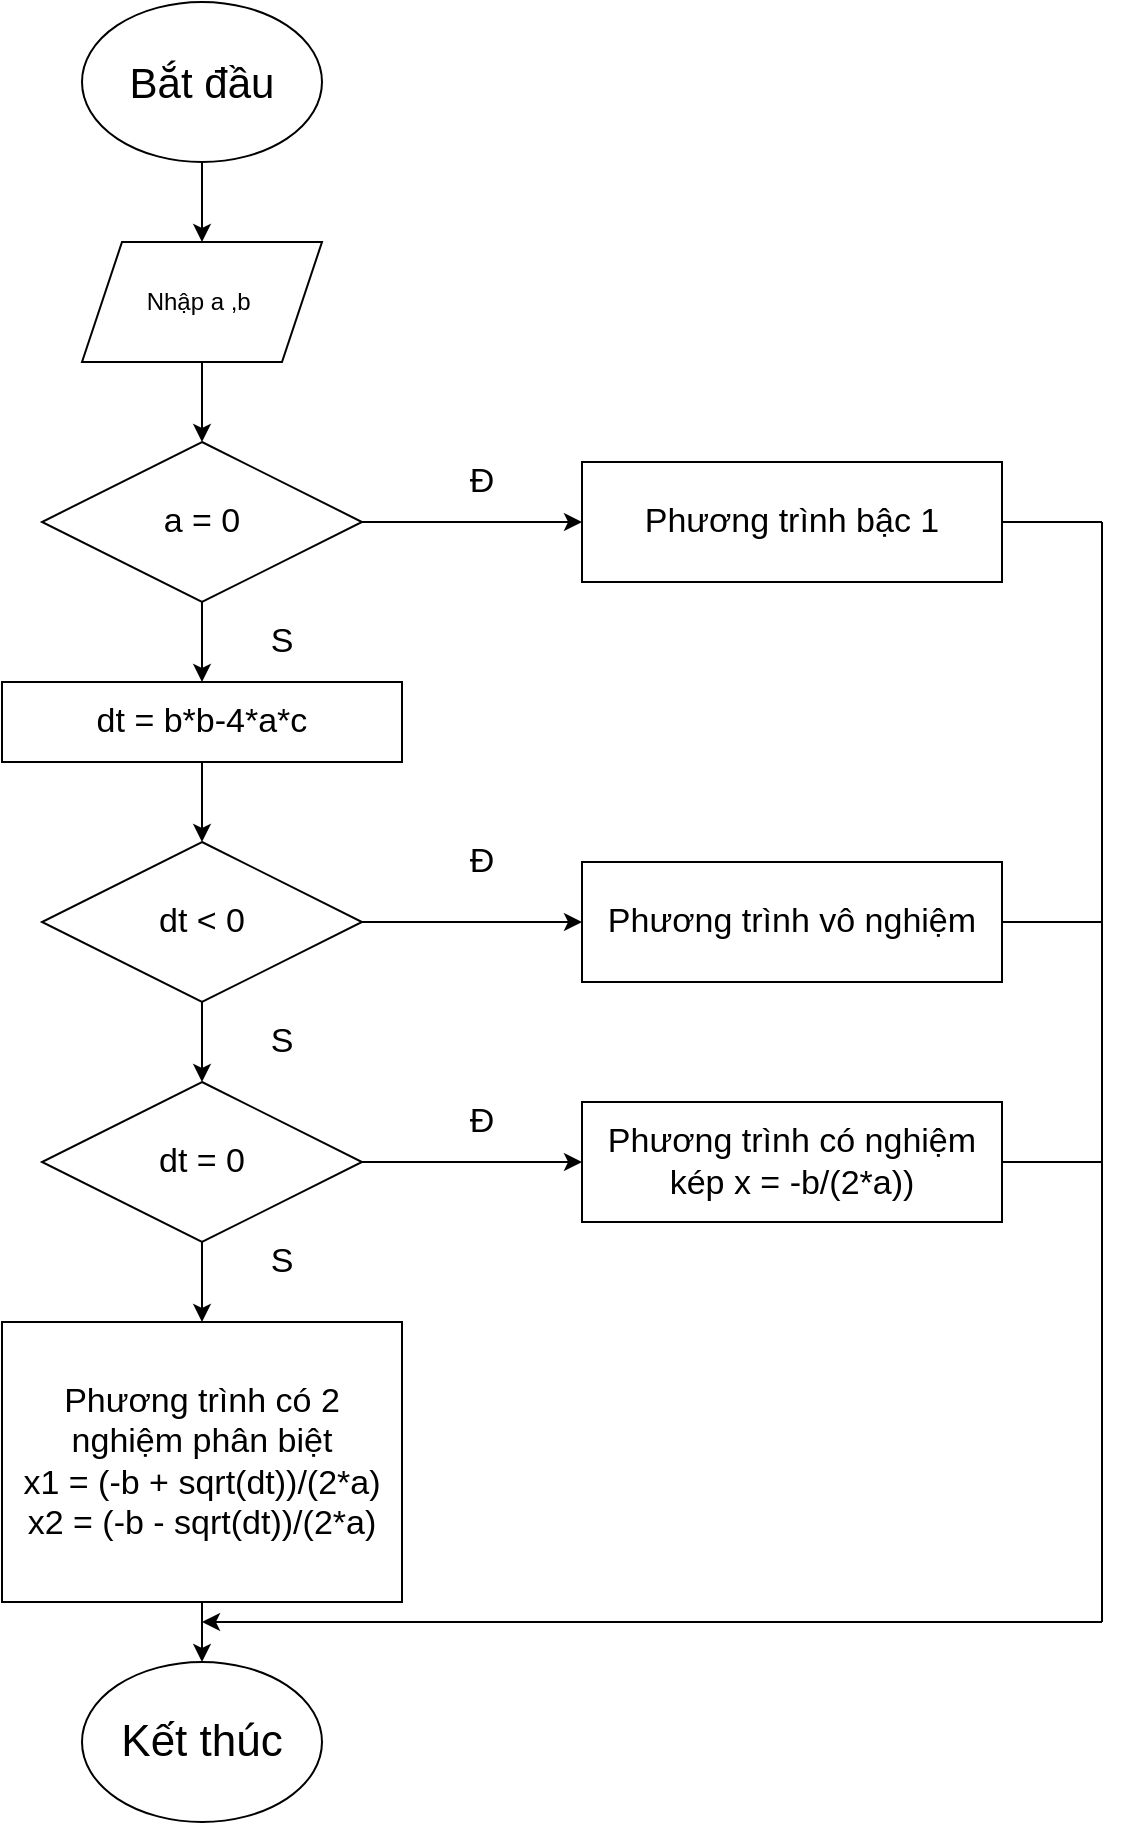 <mxfile version="15.2.7" type="github">
  <diagram id="7vaSENDy1p2W6-R5xNP_" name="Page-1">
    <mxGraphModel dx="868" dy="482" grid="1" gridSize="10" guides="1" tooltips="1" connect="1" arrows="1" fold="1" page="1" pageScale="1" pageWidth="827" pageHeight="1169" math="0" shadow="0">
      <root>
        <mxCell id="0" />
        <mxCell id="1" parent="0" />
        <mxCell id="0lBaA-p3WLzCFRZYkVHC-1" value="&lt;font style=&quot;font-size: 21px&quot;&gt;Bắt đầu&lt;/font&gt;" style="ellipse;whiteSpace=wrap;html=1;" parent="1" vertex="1">
          <mxGeometry x="370" y="210" width="120" height="80" as="geometry" />
        </mxCell>
        <mxCell id="0lBaA-p3WLzCFRZYkVHC-2" value="Nhập a ,b&amp;nbsp;" style="shape=parallelogram;perimeter=parallelogramPerimeter;whiteSpace=wrap;html=1;fixedSize=1;" parent="1" vertex="1">
          <mxGeometry x="370" y="330" width="120" height="60" as="geometry" />
        </mxCell>
        <mxCell id="0lBaA-p3WLzCFRZYkVHC-12" value="" style="endArrow=classic;html=1;exitX=0.5;exitY=1;exitDx=0;exitDy=0;entryX=0.5;entryY=0;entryDx=0;entryDy=0;" parent="1" source="0lBaA-p3WLzCFRZYkVHC-1" target="0lBaA-p3WLzCFRZYkVHC-2" edge="1">
          <mxGeometry width="50" height="50" relative="1" as="geometry">
            <mxPoint x="420" y="340" as="sourcePoint" />
            <mxPoint x="470" y="290" as="targetPoint" />
          </mxGeometry>
        </mxCell>
        <mxCell id="0lBaA-p3WLzCFRZYkVHC-13" value="" style="endArrow=classic;html=1;exitX=0.5;exitY=1;exitDx=0;exitDy=0;entryX=0.5;entryY=0;entryDx=0;entryDy=0;" parent="1" source="0lBaA-p3WLzCFRZYkVHC-2" edge="1">
          <mxGeometry width="50" height="50" relative="1" as="geometry">
            <mxPoint x="390" y="460" as="sourcePoint" />
            <mxPoint x="430" y="430" as="targetPoint" />
          </mxGeometry>
        </mxCell>
        <mxCell id="0lBaA-p3WLzCFRZYkVHC-43" value="" style="edgeStyle=orthogonalEdgeStyle;rounded=0;orthogonalLoop=1;jettySize=auto;html=1;fontSize=17;" parent="1" source="0lBaA-p3WLzCFRZYkVHC-30" target="0lBaA-p3WLzCFRZYkVHC-31" edge="1">
          <mxGeometry relative="1" as="geometry" />
        </mxCell>
        <mxCell id="0lBaA-p3WLzCFRZYkVHC-49" value="" style="edgeStyle=orthogonalEdgeStyle;rounded=0;orthogonalLoop=1;jettySize=auto;html=1;fontSize=17;" parent="1" source="0lBaA-p3WLzCFRZYkVHC-30" target="0lBaA-p3WLzCFRZYkVHC-36" edge="1">
          <mxGeometry relative="1" as="geometry" />
        </mxCell>
        <mxCell id="0lBaA-p3WLzCFRZYkVHC-30" value="a = 0" style="rhombus;whiteSpace=wrap;html=1;fontSize=17;" parent="1" vertex="1">
          <mxGeometry x="350" y="430" width="160" height="80" as="geometry" />
        </mxCell>
        <mxCell id="0lBaA-p3WLzCFRZYkVHC-45" value="" style="edgeStyle=orthogonalEdgeStyle;rounded=0;orthogonalLoop=1;jettySize=auto;html=1;fontSize=17;" parent="1" source="0lBaA-p3WLzCFRZYkVHC-31" target="0lBaA-p3WLzCFRZYkVHC-32" edge="1">
          <mxGeometry relative="1" as="geometry" />
        </mxCell>
        <mxCell id="0lBaA-p3WLzCFRZYkVHC-31" value="dt = b*b-4*a*c" style="rounded=0;whiteSpace=wrap;html=1;fontSize=17;" parent="1" vertex="1">
          <mxGeometry x="330" y="550" width="200" height="40" as="geometry" />
        </mxCell>
        <mxCell id="0lBaA-p3WLzCFRZYkVHC-46" value="" style="edgeStyle=orthogonalEdgeStyle;rounded=0;orthogonalLoop=1;jettySize=auto;html=1;fontSize=17;" parent="1" source="0lBaA-p3WLzCFRZYkVHC-32" target="0lBaA-p3WLzCFRZYkVHC-35" edge="1">
          <mxGeometry relative="1" as="geometry" />
        </mxCell>
        <mxCell id="0lBaA-p3WLzCFRZYkVHC-50" value="" style="edgeStyle=orthogonalEdgeStyle;rounded=0;orthogonalLoop=1;jettySize=auto;html=1;fontSize=17;" parent="1" source="0lBaA-p3WLzCFRZYkVHC-32" target="0lBaA-p3WLzCFRZYkVHC-39" edge="1">
          <mxGeometry relative="1" as="geometry" />
        </mxCell>
        <mxCell id="0lBaA-p3WLzCFRZYkVHC-32" value="dt &amp;lt; 0" style="rhombus;whiteSpace=wrap;html=1;fontSize=17;" parent="1" vertex="1">
          <mxGeometry x="350" y="630" width="160" height="80" as="geometry" />
        </mxCell>
        <mxCell id="0lBaA-p3WLzCFRZYkVHC-47" value="" style="edgeStyle=orthogonalEdgeStyle;rounded=0;orthogonalLoop=1;jettySize=auto;html=1;fontSize=17;" parent="1" source="0lBaA-p3WLzCFRZYkVHC-35" target="0lBaA-p3WLzCFRZYkVHC-37" edge="1">
          <mxGeometry relative="1" as="geometry" />
        </mxCell>
        <mxCell id="0lBaA-p3WLzCFRZYkVHC-51" value="" style="edgeStyle=orthogonalEdgeStyle;rounded=0;orthogonalLoop=1;jettySize=auto;html=1;fontSize=17;" parent="1" source="0lBaA-p3WLzCFRZYkVHC-35" target="0lBaA-p3WLzCFRZYkVHC-42" edge="1">
          <mxGeometry relative="1" as="geometry" />
        </mxCell>
        <mxCell id="0lBaA-p3WLzCFRZYkVHC-35" value="dt = 0" style="rhombus;whiteSpace=wrap;html=1;fontSize=17;" parent="1" vertex="1">
          <mxGeometry x="350" y="750" width="160" height="80" as="geometry" />
        </mxCell>
        <mxCell id="0lBaA-p3WLzCFRZYkVHC-36" value="Phương trình bậc 1" style="rounded=0;whiteSpace=wrap;html=1;fontSize=17;" parent="1" vertex="1">
          <mxGeometry x="620" y="440" width="210" height="60" as="geometry" />
        </mxCell>
        <mxCell id="0lBaA-p3WLzCFRZYkVHC-48" value="" style="edgeStyle=orthogonalEdgeStyle;rounded=0;orthogonalLoop=1;jettySize=auto;html=1;fontSize=17;" parent="1" source="0lBaA-p3WLzCFRZYkVHC-37" target="0lBaA-p3WLzCFRZYkVHC-38" edge="1">
          <mxGeometry relative="1" as="geometry" />
        </mxCell>
        <mxCell id="0lBaA-p3WLzCFRZYkVHC-37" value="Phương trình có 2 nghiệm phân biệt&lt;br&gt;x1 = (-b + sqrt(dt))/(2*a)&lt;br&gt;x2 = (-b - sqrt(dt))/(2*a)" style="rounded=0;whiteSpace=wrap;html=1;fontSize=17;" parent="1" vertex="1">
          <mxGeometry x="330" y="870" width="200" height="140" as="geometry" />
        </mxCell>
        <mxCell id="0lBaA-p3WLzCFRZYkVHC-38" value="&lt;font style=&quot;font-size: 22px&quot;&gt;Kết thúc&lt;/font&gt;" style="ellipse;whiteSpace=wrap;html=1;fontSize=17;" parent="1" vertex="1">
          <mxGeometry x="370" y="1040" width="120" height="80" as="geometry" />
        </mxCell>
        <mxCell id="0lBaA-p3WLzCFRZYkVHC-39" value="Phương trình vô nghiệm" style="rounded=0;whiteSpace=wrap;html=1;fontSize=17;" parent="1" vertex="1">
          <mxGeometry x="620" y="640" width="210" height="60" as="geometry" />
        </mxCell>
        <mxCell id="0lBaA-p3WLzCFRZYkVHC-42" value="Phương trình có nghiệm kép x = -b/(2*a))" style="rounded=0;whiteSpace=wrap;html=1;fontSize=17;" parent="1" vertex="1">
          <mxGeometry x="620" y="760" width="210" height="60" as="geometry" />
        </mxCell>
        <mxCell id="0lBaA-p3WLzCFRZYkVHC-52" value="" style="endArrow=none;html=1;fontSize=17;" parent="1" edge="1">
          <mxGeometry width="50" height="50" relative="1" as="geometry">
            <mxPoint x="880" y="1020" as="sourcePoint" />
            <mxPoint x="880" y="470" as="targetPoint" />
          </mxGeometry>
        </mxCell>
        <mxCell id="0lBaA-p3WLzCFRZYkVHC-54" value="" style="endArrow=none;html=1;fontSize=17;exitX=1;exitY=0.5;exitDx=0;exitDy=0;" parent="1" source="0lBaA-p3WLzCFRZYkVHC-36" edge="1">
          <mxGeometry width="50" height="50" relative="1" as="geometry">
            <mxPoint x="720" y="610" as="sourcePoint" />
            <mxPoint x="880" y="470" as="targetPoint" />
          </mxGeometry>
        </mxCell>
        <mxCell id="0lBaA-p3WLzCFRZYkVHC-55" value="" style="endArrow=none;html=1;fontSize=17;exitX=1;exitY=0.5;exitDx=0;exitDy=0;" parent="1" source="0lBaA-p3WLzCFRZYkVHC-39" edge="1">
          <mxGeometry width="50" height="50" relative="1" as="geometry">
            <mxPoint x="720" y="710" as="sourcePoint" />
            <mxPoint x="880" y="670" as="targetPoint" />
          </mxGeometry>
        </mxCell>
        <mxCell id="0lBaA-p3WLzCFRZYkVHC-56" value="" style="endArrow=none;html=1;fontSize=17;exitX=1;exitY=0.5;exitDx=0;exitDy=0;" parent="1" source="0lBaA-p3WLzCFRZYkVHC-42" edge="1">
          <mxGeometry width="50" height="50" relative="1" as="geometry">
            <mxPoint x="720" y="710" as="sourcePoint" />
            <mxPoint x="880" y="790" as="targetPoint" />
          </mxGeometry>
        </mxCell>
        <mxCell id="0lBaA-p3WLzCFRZYkVHC-58" value="" style="endArrow=classic;html=1;fontSize=17;" parent="1" edge="1">
          <mxGeometry width="50" height="50" relative="1" as="geometry">
            <mxPoint x="880" y="1020" as="sourcePoint" />
            <mxPoint x="430" y="1020" as="targetPoint" />
          </mxGeometry>
        </mxCell>
        <mxCell id="0lBaA-p3WLzCFRZYkVHC-59" value="Đ" style="text;html=1;strokeColor=none;fillColor=none;align=center;verticalAlign=middle;whiteSpace=wrap;rounded=0;fontSize=17;" parent="1" vertex="1">
          <mxGeometry x="550" y="440" width="40" height="20" as="geometry" />
        </mxCell>
        <mxCell id="0lBaA-p3WLzCFRZYkVHC-60" value="Đ" style="text;html=1;strokeColor=none;fillColor=none;align=center;verticalAlign=middle;whiteSpace=wrap;rounded=0;fontSize=17;" parent="1" vertex="1">
          <mxGeometry x="550" y="630" width="40" height="20" as="geometry" />
        </mxCell>
        <mxCell id="0lBaA-p3WLzCFRZYkVHC-61" value="Đ" style="text;html=1;strokeColor=none;fillColor=none;align=center;verticalAlign=middle;whiteSpace=wrap;rounded=0;fontSize=17;" parent="1" vertex="1">
          <mxGeometry x="550" y="760" width="40" height="20" as="geometry" />
        </mxCell>
        <mxCell id="0lBaA-p3WLzCFRZYkVHC-62" value="S" style="text;html=1;strokeColor=none;fillColor=none;align=center;verticalAlign=middle;whiteSpace=wrap;rounded=0;fontSize=17;" parent="1" vertex="1">
          <mxGeometry x="450" y="520" width="40" height="20" as="geometry" />
        </mxCell>
        <mxCell id="0lBaA-p3WLzCFRZYkVHC-63" value="S" style="text;html=1;strokeColor=none;fillColor=none;align=center;verticalAlign=middle;whiteSpace=wrap;rounded=0;fontSize=17;" parent="1" vertex="1">
          <mxGeometry x="450" y="720" width="40" height="20" as="geometry" />
        </mxCell>
        <mxCell id="0lBaA-p3WLzCFRZYkVHC-65" value="S" style="text;html=1;strokeColor=none;fillColor=none;align=center;verticalAlign=middle;whiteSpace=wrap;rounded=0;fontSize=17;" parent="1" vertex="1">
          <mxGeometry x="450" y="830" width="40" height="20" as="geometry" />
        </mxCell>
      </root>
    </mxGraphModel>
  </diagram>
</mxfile>

